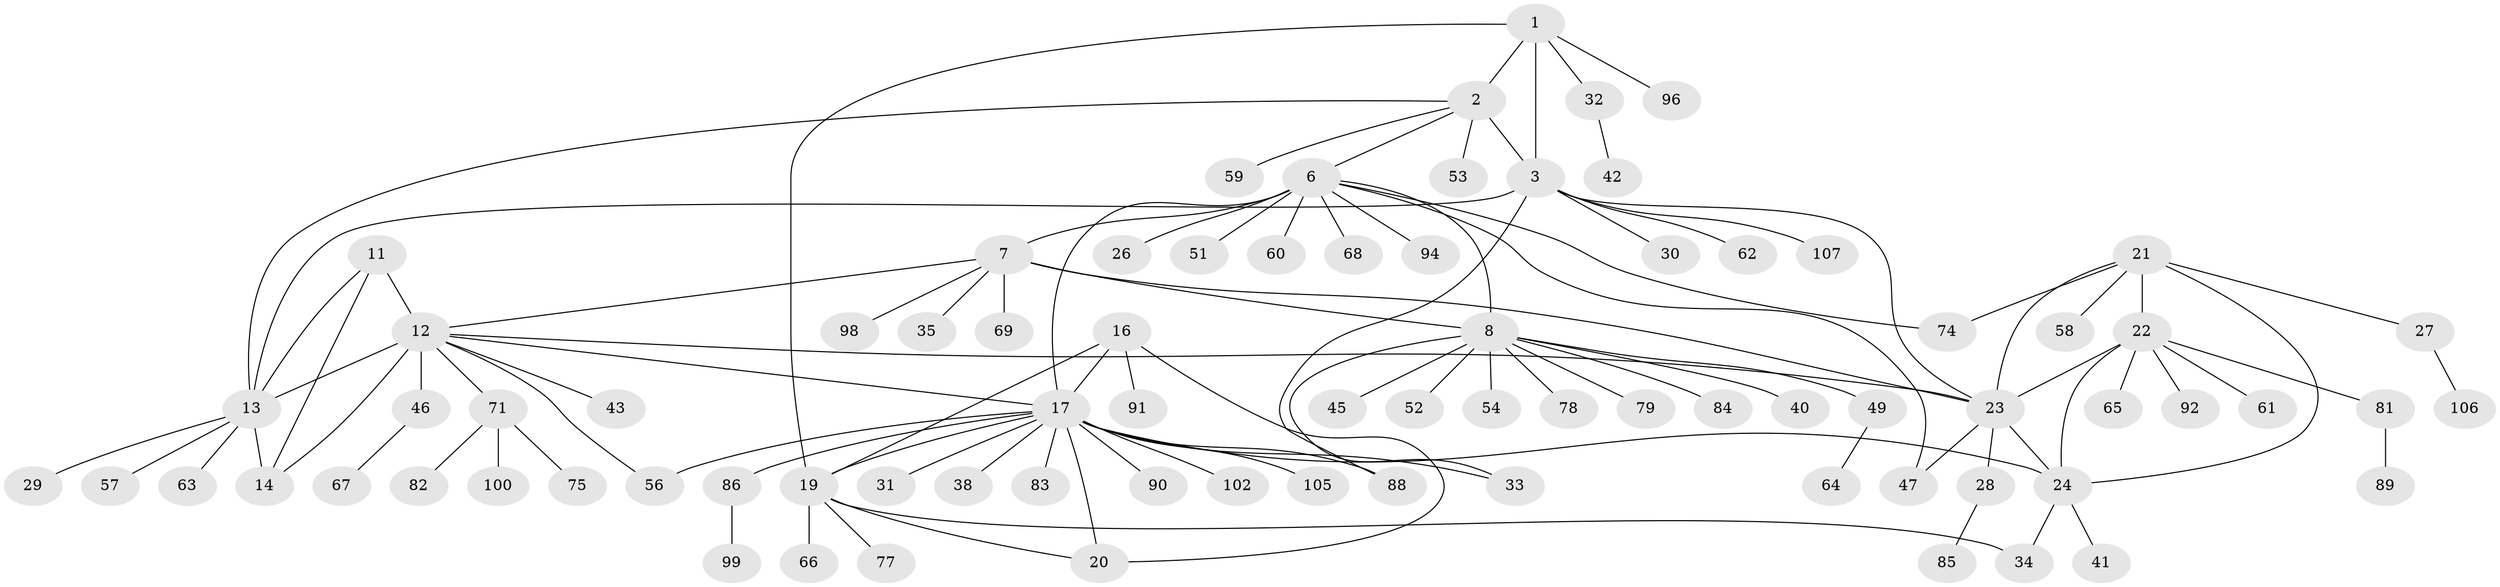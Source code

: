 // original degree distribution, {7: 0.028037383177570093, 6: 0.028037383177570093, 5: 0.06542056074766354, 9: 0.037383177570093455, 11: 0.009345794392523364, 8: 0.037383177570093455, 13: 0.009345794392523364, 12: 0.009345794392523364, 4: 0.009345794392523364, 10: 0.009345794392523364, 1: 0.5420560747663551, 3: 0.018691588785046728, 2: 0.19626168224299065}
// Generated by graph-tools (version 1.1) at 2025/11/02/27/25 16:11:31]
// undirected, 81 vertices, 104 edges
graph export_dot {
graph [start="1"]
  node [color=gray90,style=filled];
  1;
  2 [super="+5"];
  3 [super="+4"];
  6 [super="+9"];
  7 [super="+10"];
  8 [super="+39"];
  11 [super="+37"];
  12 [super="+15"];
  13 [super="+55"];
  14 [super="+101"];
  16 [super="+36"];
  17 [super="+18"];
  19 [super="+76"];
  20;
  21 [super="+70"];
  22 [super="+25"];
  23 [super="+104"];
  24 [super="+93"];
  26;
  27 [super="+44"];
  28;
  29 [super="+73"];
  30;
  31 [super="+48"];
  32 [super="+103"];
  33 [super="+87"];
  34 [super="+50"];
  35;
  38;
  40;
  41;
  42;
  43;
  45;
  46;
  47;
  49;
  51;
  52;
  53 [super="+80"];
  54;
  56;
  57;
  58;
  59;
  60;
  61;
  62;
  63;
  64;
  65;
  66;
  67 [super="+95"];
  68;
  69;
  71 [super="+72"];
  74;
  75 [super="+97"];
  77;
  78;
  79;
  81;
  82;
  83;
  84;
  85;
  86;
  88;
  89;
  90;
  91;
  92;
  94;
  96;
  98;
  99;
  100;
  102;
  105;
  106;
  107;
  1 -- 2 [weight=2];
  1 -- 3 [weight=2];
  1 -- 19;
  1 -- 32;
  1 -- 96;
  2 -- 3 [weight=4];
  2 -- 6;
  2 -- 53;
  2 -- 59;
  2 -- 13;
  3 -- 88;
  3 -- 107;
  3 -- 23;
  3 -- 62;
  3 -- 30;
  3 -- 13;
  6 -- 7 [weight=4];
  6 -- 8 [weight=2];
  6 -- 26;
  6 -- 47;
  6 -- 51;
  6 -- 60;
  6 -- 68;
  6 -- 94;
  6 -- 17;
  6 -- 74;
  7 -- 8 [weight=2];
  7 -- 23;
  7 -- 35;
  7 -- 69;
  7 -- 98;
  7 -- 12;
  8 -- 33;
  8 -- 40;
  8 -- 45;
  8 -- 49;
  8 -- 52;
  8 -- 54;
  8 -- 79;
  8 -- 84;
  8 -- 78;
  11 -- 12 [weight=2];
  11 -- 13;
  11 -- 14;
  12 -- 13 [weight=2];
  12 -- 14 [weight=2];
  12 -- 43;
  12 -- 71;
  12 -- 46;
  12 -- 23;
  12 -- 56;
  12 -- 17;
  13 -- 14;
  13 -- 29;
  13 -- 57;
  13 -- 63;
  16 -- 17 [weight=2];
  16 -- 19;
  16 -- 20;
  16 -- 91;
  17 -- 19 [weight=2];
  17 -- 20 [weight=2];
  17 -- 24;
  17 -- 56;
  17 -- 83;
  17 -- 105;
  17 -- 38;
  17 -- 102;
  17 -- 86;
  17 -- 88;
  17 -- 90;
  17 -- 31;
  17 -- 33;
  19 -- 20;
  19 -- 34;
  19 -- 66;
  19 -- 77;
  21 -- 22 [weight=2];
  21 -- 23;
  21 -- 24;
  21 -- 27;
  21 -- 58;
  21 -- 74;
  22 -- 23 [weight=2];
  22 -- 24 [weight=2];
  22 -- 61;
  22 -- 65;
  22 -- 81;
  22 -- 92;
  23 -- 24;
  23 -- 28;
  23 -- 47;
  24 -- 41;
  24 -- 34;
  27 -- 106;
  28 -- 85;
  32 -- 42;
  46 -- 67;
  49 -- 64;
  71 -- 75;
  71 -- 82;
  71 -- 100;
  81 -- 89;
  86 -- 99;
}
